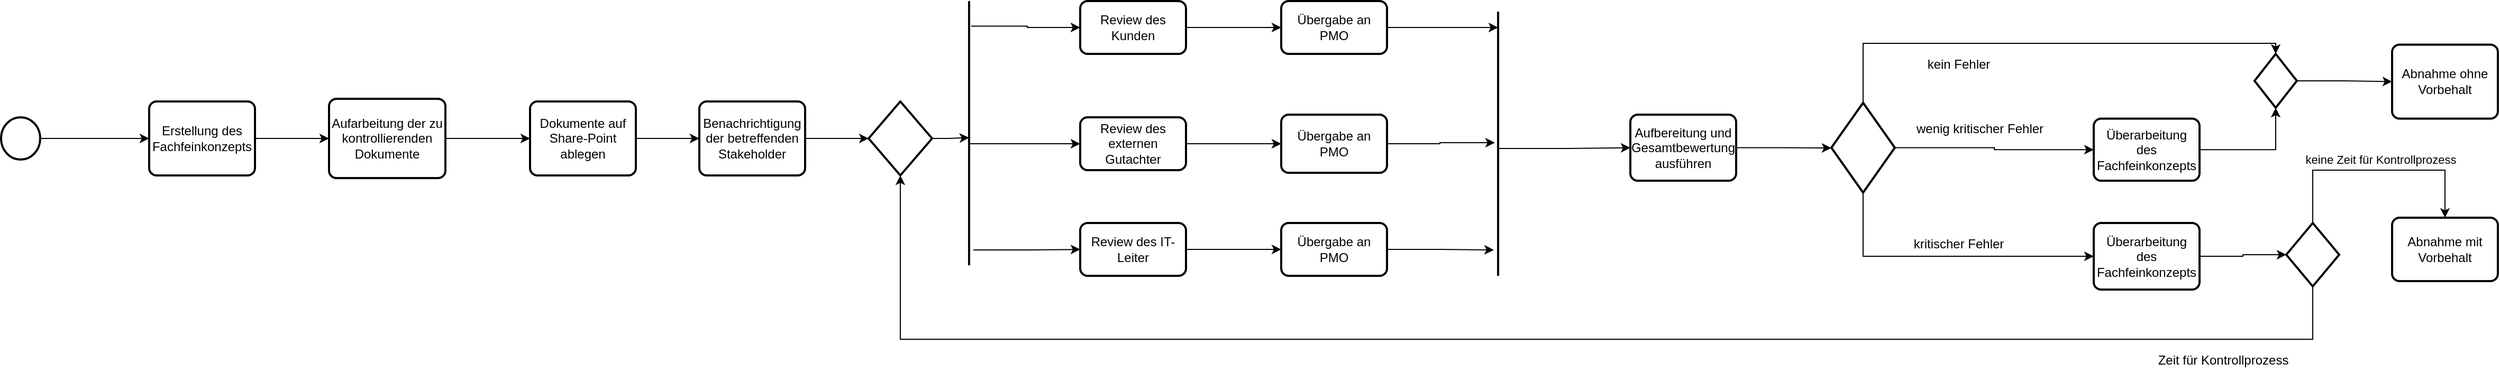 <mxfile version="15.5.0" type="github">
  <diagram id="C5RBs43oDa-KdzZeNtuy" name="Page-1">
    <mxGraphModel dx="1221" dy="681" grid="1" gridSize="10" guides="1" tooltips="1" connect="1" arrows="1" fold="1" page="1" pageScale="1" pageWidth="827" pageHeight="1169" math="0" shadow="0">
      <root>
        <mxCell id="WIyWlLk6GJQsqaUBKTNV-0" />
        <mxCell id="WIyWlLk6GJQsqaUBKTNV-1" parent="WIyWlLk6GJQsqaUBKTNV-0" />
        <mxCell id="Rqcq4zvR49fvZkb_9wGG-0" value="" style="strokeWidth=2;html=1;shape=mxgraph.flowchart.start_2;whiteSpace=wrap;" vertex="1" parent="WIyWlLk6GJQsqaUBKTNV-1">
          <mxGeometry x="40" y="120" width="37" height="40" as="geometry" />
        </mxCell>
        <mxCell id="Rqcq4zvR49fvZkb_9wGG-1" value="Erstellung des Fachfeinkonzepts" style="rounded=1;whiteSpace=wrap;html=1;absoluteArcSize=1;arcSize=14;strokeWidth=2;" vertex="1" parent="WIyWlLk6GJQsqaUBKTNV-1">
          <mxGeometry x="180" y="105" width="100" height="70" as="geometry" />
        </mxCell>
        <mxCell id="Rqcq4zvR49fvZkb_9wGG-3" value="" style="endArrow=classic;html=1;rounded=0;edgeStyle=orthogonalEdgeStyle;exitX=1;exitY=0.5;exitDx=0;exitDy=0;exitPerimeter=0;entryX=0;entryY=0.5;entryDx=0;entryDy=0;" edge="1" parent="WIyWlLk6GJQsqaUBKTNV-1" source="Rqcq4zvR49fvZkb_9wGG-0" target="Rqcq4zvR49fvZkb_9wGG-1">
          <mxGeometry width="50" height="50" relative="1" as="geometry">
            <mxPoint x="90" y="160" as="sourcePoint" />
            <mxPoint x="140" y="110" as="targetPoint" />
          </mxGeometry>
        </mxCell>
        <mxCell id="Rqcq4zvR49fvZkb_9wGG-4" value="Aufarbeitung der zu kontrollierenden Dokumente" style="rounded=1;whiteSpace=wrap;html=1;absoluteArcSize=1;arcSize=14;strokeWidth=2;" vertex="1" parent="WIyWlLk6GJQsqaUBKTNV-1">
          <mxGeometry x="350" y="102.5" width="110" height="75" as="geometry" />
        </mxCell>
        <mxCell id="Rqcq4zvR49fvZkb_9wGG-5" value="" style="endArrow=classic;html=1;rounded=0;edgeStyle=orthogonalEdgeStyle;exitX=1;exitY=0.5;exitDx=0;exitDy=0;entryX=0;entryY=0.5;entryDx=0;entryDy=0;" edge="1" parent="WIyWlLk6GJQsqaUBKTNV-1" source="Rqcq4zvR49fvZkb_9wGG-1" target="Rqcq4zvR49fvZkb_9wGG-4">
          <mxGeometry width="50" height="50" relative="1" as="geometry">
            <mxPoint x="290" y="280" as="sourcePoint" />
            <mxPoint x="340" y="230" as="targetPoint" />
          </mxGeometry>
        </mxCell>
        <mxCell id="Rqcq4zvR49fvZkb_9wGG-6" value="Dokumente auf Share-Point ablegen" style="rounded=1;whiteSpace=wrap;html=1;absoluteArcSize=1;arcSize=14;strokeWidth=2;" vertex="1" parent="WIyWlLk6GJQsqaUBKTNV-1">
          <mxGeometry x="540" y="105" width="100" height="70" as="geometry" />
        </mxCell>
        <mxCell id="Rqcq4zvR49fvZkb_9wGG-7" value="" style="endArrow=classic;html=1;rounded=0;edgeStyle=orthogonalEdgeStyle;exitX=1;exitY=0.5;exitDx=0;exitDy=0;entryX=0;entryY=0.5;entryDx=0;entryDy=0;" edge="1" parent="WIyWlLk6GJQsqaUBKTNV-1" source="Rqcq4zvR49fvZkb_9wGG-4" target="Rqcq4zvR49fvZkb_9wGG-6">
          <mxGeometry width="50" height="50" relative="1" as="geometry">
            <mxPoint x="480" y="280" as="sourcePoint" />
            <mxPoint x="530" y="230" as="targetPoint" />
          </mxGeometry>
        </mxCell>
        <mxCell id="Rqcq4zvR49fvZkb_9wGG-8" value="Benachrichtigung der betreffenden Stakeholder" style="rounded=1;whiteSpace=wrap;html=1;absoluteArcSize=1;arcSize=14;strokeWidth=2;" vertex="1" parent="WIyWlLk6GJQsqaUBKTNV-1">
          <mxGeometry x="700" y="105" width="100" height="70" as="geometry" />
        </mxCell>
        <mxCell id="Rqcq4zvR49fvZkb_9wGG-9" value="" style="endArrow=classic;html=1;rounded=0;edgeStyle=orthogonalEdgeStyle;exitX=1;exitY=0.5;exitDx=0;exitDy=0;entryX=0;entryY=0.5;entryDx=0;entryDy=0;" edge="1" parent="WIyWlLk6GJQsqaUBKTNV-1" source="Rqcq4zvR49fvZkb_9wGG-6" target="Rqcq4zvR49fvZkb_9wGG-8">
          <mxGeometry width="50" height="50" relative="1" as="geometry">
            <mxPoint x="640" y="320" as="sourcePoint" />
            <mxPoint x="690" y="270" as="targetPoint" />
          </mxGeometry>
        </mxCell>
        <mxCell id="Rqcq4zvR49fvZkb_9wGG-10" value="Review des Kunden" style="rounded=1;whiteSpace=wrap;html=1;absoluteArcSize=1;arcSize=14;strokeWidth=2;" vertex="1" parent="WIyWlLk6GJQsqaUBKTNV-1">
          <mxGeometry x="1060" y="10" width="100" height="50" as="geometry" />
        </mxCell>
        <mxCell id="Rqcq4zvR49fvZkb_9wGG-11" value="Review des externen Gutachter" style="rounded=1;whiteSpace=wrap;html=1;absoluteArcSize=1;arcSize=14;strokeWidth=2;" vertex="1" parent="WIyWlLk6GJQsqaUBKTNV-1">
          <mxGeometry x="1060" y="120" width="100" height="50" as="geometry" />
        </mxCell>
        <mxCell id="Rqcq4zvR49fvZkb_9wGG-12" value="Review des IT-Leiter" style="rounded=1;whiteSpace=wrap;html=1;absoluteArcSize=1;arcSize=14;strokeWidth=2;" vertex="1" parent="WIyWlLk6GJQsqaUBKTNV-1">
          <mxGeometry x="1060" y="220" width="100" height="50" as="geometry" />
        </mxCell>
        <mxCell id="Rqcq4zvR49fvZkb_9wGG-16" value="" style="line;strokeWidth=2;direction=south;html=1;" vertex="1" parent="WIyWlLk6GJQsqaUBKTNV-1">
          <mxGeometry x="950" y="10" width="10" height="250" as="geometry" />
        </mxCell>
        <mxCell id="Rqcq4zvR49fvZkb_9wGG-21" value="" style="endArrow=classic;html=1;rounded=0;edgeStyle=orthogonalEdgeStyle;entryX=0;entryY=0.5;entryDx=0;entryDy=0;exitX=0.095;exitY=0.312;exitDx=0;exitDy=0;exitPerimeter=0;" edge="1" parent="WIyWlLk6GJQsqaUBKTNV-1" source="Rqcq4zvR49fvZkb_9wGG-16" target="Rqcq4zvR49fvZkb_9wGG-10">
          <mxGeometry width="50" height="50" relative="1" as="geometry">
            <mxPoint x="1015" y="35" as="sourcePoint" />
            <mxPoint x="960" y="40" as="targetPoint" />
          </mxGeometry>
        </mxCell>
        <mxCell id="Rqcq4zvR49fvZkb_9wGG-24" value="" style="endArrow=classic;html=1;rounded=0;edgeStyle=orthogonalEdgeStyle;entryX=0;entryY=0.5;entryDx=0;entryDy=0;exitX=0.942;exitY=0.1;exitDx=0;exitDy=0;exitPerimeter=0;" edge="1" parent="WIyWlLk6GJQsqaUBKTNV-1" source="Rqcq4zvR49fvZkb_9wGG-16" target="Rqcq4zvR49fvZkb_9wGG-12">
          <mxGeometry width="50" height="50" relative="1" as="geometry">
            <mxPoint x="1010" y="340" as="sourcePoint" />
            <mxPoint x="1060" y="290" as="targetPoint" />
          </mxGeometry>
        </mxCell>
        <mxCell id="Rqcq4zvR49fvZkb_9wGG-25" value="" style="endArrow=classic;html=1;rounded=0;edgeStyle=orthogonalEdgeStyle;entryX=0;entryY=0.5;entryDx=0;entryDy=0;exitX=0.54;exitY=0.571;exitDx=0;exitDy=0;exitPerimeter=0;" edge="1" parent="WIyWlLk6GJQsqaUBKTNV-1" source="Rqcq4zvR49fvZkb_9wGG-16" target="Rqcq4zvR49fvZkb_9wGG-11">
          <mxGeometry width="50" height="50" relative="1" as="geometry">
            <mxPoint x="1050" y="130" as="sourcePoint" />
            <mxPoint x="1100" y="80" as="targetPoint" />
          </mxGeometry>
        </mxCell>
        <mxCell id="Rqcq4zvR49fvZkb_9wGG-26" value="Übergabe an PMO" style="rounded=1;whiteSpace=wrap;html=1;absoluteArcSize=1;arcSize=14;strokeWidth=2;" vertex="1" parent="WIyWlLk6GJQsqaUBKTNV-1">
          <mxGeometry x="1250" y="10" width="100" height="50" as="geometry" />
        </mxCell>
        <mxCell id="Rqcq4zvR49fvZkb_9wGG-27" value="Übergabe an PMO" style="rounded=1;whiteSpace=wrap;html=1;absoluteArcSize=1;arcSize=14;strokeWidth=2;" vertex="1" parent="WIyWlLk6GJQsqaUBKTNV-1">
          <mxGeometry x="1250" y="117.5" width="100" height="55" as="geometry" />
        </mxCell>
        <mxCell id="Rqcq4zvR49fvZkb_9wGG-28" value="Übergabe an PMO" style="rounded=1;whiteSpace=wrap;html=1;absoluteArcSize=1;arcSize=14;strokeWidth=2;" vertex="1" parent="WIyWlLk6GJQsqaUBKTNV-1">
          <mxGeometry x="1250" y="220" width="100" height="50" as="geometry" />
        </mxCell>
        <mxCell id="Rqcq4zvR49fvZkb_9wGG-29" value="" style="endArrow=classic;html=1;rounded=0;edgeStyle=orthogonalEdgeStyle;exitX=1;exitY=0.5;exitDx=0;exitDy=0;entryX=0;entryY=0.5;entryDx=0;entryDy=0;" edge="1" parent="WIyWlLk6GJQsqaUBKTNV-1" source="Rqcq4zvR49fvZkb_9wGG-10" target="Rqcq4zvR49fvZkb_9wGG-26">
          <mxGeometry width="50" height="50" relative="1" as="geometry">
            <mxPoint x="1170" y="50" as="sourcePoint" />
            <mxPoint x="1220" as="targetPoint" />
          </mxGeometry>
        </mxCell>
        <mxCell id="Rqcq4zvR49fvZkb_9wGG-30" value="" style="endArrow=classic;html=1;rounded=0;edgeStyle=orthogonalEdgeStyle;exitX=1;exitY=0.5;exitDx=0;exitDy=0;entryX=0;entryY=0.5;entryDx=0;entryDy=0;" edge="1" parent="WIyWlLk6GJQsqaUBKTNV-1" source="Rqcq4zvR49fvZkb_9wGG-11" target="Rqcq4zvR49fvZkb_9wGG-27">
          <mxGeometry width="50" height="50" relative="1" as="geometry">
            <mxPoint x="1170" y="180" as="sourcePoint" />
            <mxPoint x="1220" y="130" as="targetPoint" />
          </mxGeometry>
        </mxCell>
        <mxCell id="Rqcq4zvR49fvZkb_9wGG-31" value="" style="endArrow=classic;html=1;rounded=0;edgeStyle=orthogonalEdgeStyle;exitX=1;exitY=0.5;exitDx=0;exitDy=0;entryX=0;entryY=0.5;entryDx=0;entryDy=0;" edge="1" parent="WIyWlLk6GJQsqaUBKTNV-1" source="Rqcq4zvR49fvZkb_9wGG-12" target="Rqcq4zvR49fvZkb_9wGG-28">
          <mxGeometry width="50" height="50" relative="1" as="geometry">
            <mxPoint x="1160" y="340" as="sourcePoint" />
            <mxPoint x="1210" y="290" as="targetPoint" />
          </mxGeometry>
        </mxCell>
        <mxCell id="Rqcq4zvR49fvZkb_9wGG-32" value="" style="line;strokeWidth=2;direction=south;html=1;" vertex="1" parent="WIyWlLk6GJQsqaUBKTNV-1">
          <mxGeometry x="1450" y="20" width="10" height="250" as="geometry" />
        </mxCell>
        <mxCell id="Rqcq4zvR49fvZkb_9wGG-33" value="" style="endArrow=classic;html=1;rounded=0;edgeStyle=orthogonalEdgeStyle;exitX=1;exitY=0.5;exitDx=0;exitDy=0;" edge="1" parent="WIyWlLk6GJQsqaUBKTNV-1" source="Rqcq4zvR49fvZkb_9wGG-26">
          <mxGeometry width="50" height="50" relative="1" as="geometry">
            <mxPoint x="1380" y="410" as="sourcePoint" />
            <mxPoint x="1455" y="35" as="targetPoint" />
          </mxGeometry>
        </mxCell>
        <mxCell id="Rqcq4zvR49fvZkb_9wGG-34" value="" style="endArrow=classic;html=1;rounded=0;edgeStyle=orthogonalEdgeStyle;exitX=1;exitY=0.5;exitDx=0;exitDy=0;entryX=0.496;entryY=0.806;entryDx=0;entryDy=0;entryPerimeter=0;" edge="1" parent="WIyWlLk6GJQsqaUBKTNV-1" source="Rqcq4zvR49fvZkb_9wGG-27" target="Rqcq4zvR49fvZkb_9wGG-32">
          <mxGeometry width="50" height="50" relative="1" as="geometry">
            <mxPoint x="1120" y="130" as="sourcePoint" />
            <mxPoint x="1170" y="80" as="targetPoint" />
          </mxGeometry>
        </mxCell>
        <mxCell id="Rqcq4zvR49fvZkb_9wGG-36" value="" style="endArrow=classic;html=1;rounded=0;edgeStyle=orthogonalEdgeStyle;exitX=1;exitY=0.5;exitDx=0;exitDy=0;entryX=0.902;entryY=0.9;entryDx=0;entryDy=0;entryPerimeter=0;" edge="1" parent="WIyWlLk6GJQsqaUBKTNV-1" source="Rqcq4zvR49fvZkb_9wGG-28" target="Rqcq4zvR49fvZkb_9wGG-32">
          <mxGeometry width="50" height="50" relative="1" as="geometry">
            <mxPoint x="1360" y="350" as="sourcePoint" />
            <mxPoint x="1410" y="300" as="targetPoint" />
          </mxGeometry>
        </mxCell>
        <mxCell id="Rqcq4zvR49fvZkb_9wGG-37" value="Aufbereitung und Gesamtbewertung ausführen" style="rounded=1;whiteSpace=wrap;html=1;absoluteArcSize=1;arcSize=14;strokeWidth=2;" vertex="1" parent="WIyWlLk6GJQsqaUBKTNV-1">
          <mxGeometry x="1580" y="117.5" width="100" height="62.5" as="geometry" />
        </mxCell>
        <mxCell id="Rqcq4zvR49fvZkb_9wGG-39" value="" style="endArrow=classic;html=1;rounded=0;edgeStyle=orthogonalEdgeStyle;entryX=0;entryY=0.5;entryDx=0;entryDy=0;exitX=0.518;exitY=0.429;exitDx=0;exitDy=0;exitPerimeter=0;" edge="1" parent="WIyWlLk6GJQsqaUBKTNV-1" source="Rqcq4zvR49fvZkb_9wGG-32" target="Rqcq4zvR49fvZkb_9wGG-37">
          <mxGeometry width="50" height="50" relative="1" as="geometry">
            <mxPoint x="1490" y="180" as="sourcePoint" />
            <mxPoint x="1540" y="130" as="targetPoint" />
          </mxGeometry>
        </mxCell>
        <mxCell id="Rqcq4zvR49fvZkb_9wGG-40" value="" style="strokeWidth=2;html=1;shape=mxgraph.flowchart.decision;whiteSpace=wrap;" vertex="1" parent="WIyWlLk6GJQsqaUBKTNV-1">
          <mxGeometry x="1770" y="106.25" width="60" height="85" as="geometry" />
        </mxCell>
        <mxCell id="Rqcq4zvR49fvZkb_9wGG-41" value="" style="endArrow=classic;html=1;rounded=0;edgeStyle=orthogonalEdgeStyle;exitX=1;exitY=0.5;exitDx=0;exitDy=0;" edge="1" parent="WIyWlLk6GJQsqaUBKTNV-1" source="Rqcq4zvR49fvZkb_9wGG-37">
          <mxGeometry width="50" height="50" relative="1" as="geometry">
            <mxPoint x="1720" y="290" as="sourcePoint" />
            <mxPoint x="1770" y="149" as="targetPoint" />
          </mxGeometry>
        </mxCell>
        <mxCell id="Rqcq4zvR49fvZkb_9wGG-42" value="" style="endArrow=classic;html=1;rounded=0;edgeStyle=orthogonalEdgeStyle;exitX=0.5;exitY=0;exitDx=0;exitDy=0;exitPerimeter=0;entryX=0.5;entryY=0;entryDx=0;entryDy=0;entryPerimeter=0;" edge="1" parent="WIyWlLk6GJQsqaUBKTNV-1" source="Rqcq4zvR49fvZkb_9wGG-40" target="Rqcq4zvR49fvZkb_9wGG-58">
          <mxGeometry width="50" height="50" relative="1" as="geometry">
            <mxPoint x="1940" y="100" as="sourcePoint" />
            <mxPoint x="1930" y="70" as="targetPoint" />
          </mxGeometry>
        </mxCell>
        <mxCell id="Rqcq4zvR49fvZkb_9wGG-43" value="kein Fehler" style="text;html=1;align=center;verticalAlign=middle;resizable=0;points=[];autosize=1;strokeColor=none;fillColor=none;" vertex="1" parent="WIyWlLk6GJQsqaUBKTNV-1">
          <mxGeometry x="1855" y="60" width="70" height="20" as="geometry" />
        </mxCell>
        <mxCell id="Rqcq4zvR49fvZkb_9wGG-44" value="" style="endArrow=classic;html=1;rounded=0;edgeStyle=orthogonalEdgeStyle;exitX=1;exitY=0.5;exitDx=0;exitDy=0;exitPerimeter=0;entryX=0;entryY=0.5;entryDx=0;entryDy=0;" edge="1" parent="WIyWlLk6GJQsqaUBKTNV-1" source="Rqcq4zvR49fvZkb_9wGG-40" target="Rqcq4zvR49fvZkb_9wGG-56">
          <mxGeometry width="50" height="50" relative="1" as="geometry">
            <mxPoint x="1870" y="180" as="sourcePoint" />
            <mxPoint x="1960" y="149" as="targetPoint" />
          </mxGeometry>
        </mxCell>
        <mxCell id="Rqcq4zvR49fvZkb_9wGG-45" value="wenig kritischer Fehler" style="text;html=1;align=center;verticalAlign=middle;resizable=0;points=[];autosize=1;strokeColor=none;fillColor=none;" vertex="1" parent="WIyWlLk6GJQsqaUBKTNV-1">
          <mxGeometry x="1840" y="121.25" width="140" height="20" as="geometry" />
        </mxCell>
        <mxCell id="Rqcq4zvR49fvZkb_9wGG-46" value="" style="endArrow=classic;html=1;rounded=0;edgeStyle=orthogonalEdgeStyle;exitX=0.5;exitY=1;exitDx=0;exitDy=0;exitPerimeter=0;entryX=0;entryY=0.5;entryDx=0;entryDy=0;" edge="1" parent="WIyWlLk6GJQsqaUBKTNV-1" source="Rqcq4zvR49fvZkb_9wGG-40" target="Rqcq4zvR49fvZkb_9wGG-49">
          <mxGeometry width="50" height="50" relative="1" as="geometry">
            <mxPoint x="1850" y="240" as="sourcePoint" />
            <mxPoint x="1950" y="230" as="targetPoint" />
            <Array as="points">
              <mxPoint x="1800" y="252" />
            </Array>
          </mxGeometry>
        </mxCell>
        <mxCell id="Rqcq4zvR49fvZkb_9wGG-47" value="kritischer Fehler" style="text;html=1;align=center;verticalAlign=middle;resizable=0;points=[];autosize=1;strokeColor=none;fillColor=none;" vertex="1" parent="WIyWlLk6GJQsqaUBKTNV-1">
          <mxGeometry x="1840" y="230" width="100" height="20" as="geometry" />
        </mxCell>
        <mxCell id="Rqcq4zvR49fvZkb_9wGG-49" value="Überarbeitung des Fachfeinkonzepts" style="rounded=1;whiteSpace=wrap;html=1;absoluteArcSize=1;arcSize=14;strokeWidth=2;" vertex="1" parent="WIyWlLk6GJQsqaUBKTNV-1">
          <mxGeometry x="2018" y="220" width="100" height="63" as="geometry" />
        </mxCell>
        <mxCell id="Rqcq4zvR49fvZkb_9wGG-50" value="" style="strokeWidth=2;html=1;shape=mxgraph.flowchart.decision;whiteSpace=wrap;" vertex="1" parent="WIyWlLk6GJQsqaUBKTNV-1">
          <mxGeometry x="860" y="105" width="60" height="70" as="geometry" />
        </mxCell>
        <mxCell id="Rqcq4zvR49fvZkb_9wGG-53" value="" style="endArrow=classic;html=1;rounded=0;edgeStyle=orthogonalEdgeStyle;entryX=0;entryY=0.5;entryDx=0;entryDy=0;entryPerimeter=0;exitX=1;exitY=0.5;exitDx=0;exitDy=0;" edge="1" parent="WIyWlLk6GJQsqaUBKTNV-1" source="Rqcq4zvR49fvZkb_9wGG-8" target="Rqcq4zvR49fvZkb_9wGG-50">
          <mxGeometry width="50" height="50" relative="1" as="geometry">
            <mxPoint x="820" y="240" as="sourcePoint" />
            <mxPoint x="880" y="210" as="targetPoint" />
          </mxGeometry>
        </mxCell>
        <mxCell id="Rqcq4zvR49fvZkb_9wGG-54" value="" style="endArrow=classic;html=1;rounded=0;edgeStyle=orthogonalEdgeStyle;exitX=1;exitY=0.5;exitDx=0;exitDy=0;exitPerimeter=0;entryX=0.517;entryY=0.5;entryDx=0;entryDy=0;entryPerimeter=0;" edge="1" parent="WIyWlLk6GJQsqaUBKTNV-1" source="Rqcq4zvR49fvZkb_9wGG-50" target="Rqcq4zvR49fvZkb_9wGG-16">
          <mxGeometry width="50" height="50" relative="1" as="geometry">
            <mxPoint x="880" y="280" as="sourcePoint" />
            <mxPoint x="930" y="230" as="targetPoint" />
          </mxGeometry>
        </mxCell>
        <mxCell id="Rqcq4zvR49fvZkb_9wGG-55" value="" style="endArrow=classic;html=1;rounded=0;edgeStyle=orthogonalEdgeStyle;entryX=0.5;entryY=1;entryDx=0;entryDy=0;entryPerimeter=0;exitX=0.5;exitY=1;exitDx=0;exitDy=0;exitPerimeter=0;" edge="1" parent="WIyWlLk6GJQsqaUBKTNV-1" source="Rqcq4zvR49fvZkb_9wGG-61" target="Rqcq4zvR49fvZkb_9wGG-50">
          <mxGeometry width="50" height="50" relative="1" as="geometry">
            <mxPoint x="2080" y="293" as="sourcePoint" />
            <mxPoint x="930" y="320" as="targetPoint" />
            <Array as="points">
              <mxPoint x="2225" y="330" />
              <mxPoint x="890" y="330" />
            </Array>
          </mxGeometry>
        </mxCell>
        <mxCell id="Rqcq4zvR49fvZkb_9wGG-56" value="Überarbeitung des Fachfeinkonzepts" style="rounded=1;whiteSpace=wrap;html=1;absoluteArcSize=1;arcSize=14;strokeWidth=2;" vertex="1" parent="WIyWlLk6GJQsqaUBKTNV-1">
          <mxGeometry x="2018" y="121.25" width="100" height="58.75" as="geometry" />
        </mxCell>
        <mxCell id="Rqcq4zvR49fvZkb_9wGG-57" value="Abnahme ohne Vorbehalt" style="rounded=1;whiteSpace=wrap;html=1;absoluteArcSize=1;arcSize=14;strokeWidth=2;" vertex="1" parent="WIyWlLk6GJQsqaUBKTNV-1">
          <mxGeometry x="2300" y="51.25" width="100" height="70" as="geometry" />
        </mxCell>
        <mxCell id="Rqcq4zvR49fvZkb_9wGG-58" value="" style="strokeWidth=2;html=1;shape=mxgraph.flowchart.decision;whiteSpace=wrap;" vertex="1" parent="WIyWlLk6GJQsqaUBKTNV-1">
          <mxGeometry x="2170" y="60" width="40" height="51" as="geometry" />
        </mxCell>
        <mxCell id="Rqcq4zvR49fvZkb_9wGG-59" value="" style="endArrow=classic;html=1;rounded=0;edgeStyle=orthogonalEdgeStyle;exitX=1;exitY=0.5;exitDx=0;exitDy=0;entryX=0.5;entryY=1;entryDx=0;entryDy=0;entryPerimeter=0;" edge="1" parent="WIyWlLk6GJQsqaUBKTNV-1" source="Rqcq4zvR49fvZkb_9wGG-56" target="Rqcq4zvR49fvZkb_9wGG-58">
          <mxGeometry width="50" height="50" relative="1" as="geometry">
            <mxPoint x="2180" y="190" as="sourcePoint" />
            <mxPoint x="2230" y="140" as="targetPoint" />
          </mxGeometry>
        </mxCell>
        <mxCell id="Rqcq4zvR49fvZkb_9wGG-60" value="" style="endArrow=classic;html=1;rounded=0;edgeStyle=orthogonalEdgeStyle;exitX=1;exitY=0.5;exitDx=0;exitDy=0;exitPerimeter=0;entryX=0;entryY=0.5;entryDx=0;entryDy=0;" edge="1" parent="WIyWlLk6GJQsqaUBKTNV-1" source="Rqcq4zvR49fvZkb_9wGG-58" target="Rqcq4zvR49fvZkb_9wGG-57">
          <mxGeometry width="50" height="50" relative="1" as="geometry">
            <mxPoint x="2230" y="104.94" as="sourcePoint" />
            <mxPoint x="2280" y="54.94" as="targetPoint" />
          </mxGeometry>
        </mxCell>
        <mxCell id="Rqcq4zvR49fvZkb_9wGG-61" value="" style="strokeWidth=2;html=1;shape=mxgraph.flowchart.decision;whiteSpace=wrap;" vertex="1" parent="WIyWlLk6GJQsqaUBKTNV-1">
          <mxGeometry x="2200" y="220" width="50" height="60" as="geometry" />
        </mxCell>
        <mxCell id="Rqcq4zvR49fvZkb_9wGG-63" value="" style="endArrow=classic;html=1;rounded=0;edgeStyle=orthogonalEdgeStyle;exitX=1;exitY=0.5;exitDx=0;exitDy=0;entryX=0;entryY=0.5;entryDx=0;entryDy=0;entryPerimeter=0;" edge="1" parent="WIyWlLk6GJQsqaUBKTNV-1" source="Rqcq4zvR49fvZkb_9wGG-49" target="Rqcq4zvR49fvZkb_9wGG-61">
          <mxGeometry width="50" height="50" relative="1" as="geometry">
            <mxPoint x="2140" y="270" as="sourcePoint" />
            <mxPoint x="2190" y="220" as="targetPoint" />
          </mxGeometry>
        </mxCell>
        <mxCell id="Rqcq4zvR49fvZkb_9wGG-64" value="Zeit für Kontrollprozess" style="text;html=1;align=center;verticalAlign=middle;resizable=0;points=[];autosize=1;strokeColor=none;fillColor=none;" vertex="1" parent="WIyWlLk6GJQsqaUBKTNV-1">
          <mxGeometry x="2070" y="340" width="140" height="20" as="geometry" />
        </mxCell>
        <mxCell id="Rqcq4zvR49fvZkb_9wGG-67" value="Abnahme mit Vorbehalt" style="rounded=1;whiteSpace=wrap;html=1;absoluteArcSize=1;arcSize=14;strokeWidth=2;" vertex="1" parent="WIyWlLk6GJQsqaUBKTNV-1">
          <mxGeometry x="2300" y="215" width="100" height="60" as="geometry" />
        </mxCell>
        <mxCell id="Rqcq4zvR49fvZkb_9wGG-68" value="" style="edgeStyle=elbowEdgeStyle;elbow=vertical;endArrow=classic;html=1;rounded=0;exitX=0.5;exitY=0;exitDx=0;exitDy=0;exitPerimeter=0;entryX=0.5;entryY=0;entryDx=0;entryDy=0;" edge="1" parent="WIyWlLk6GJQsqaUBKTNV-1" source="Rqcq4zvR49fvZkb_9wGG-61" target="Rqcq4zvR49fvZkb_9wGG-67">
          <mxGeometry width="50" height="50" relative="1" as="geometry">
            <mxPoint x="2260" y="190" as="sourcePoint" />
            <mxPoint x="2310" y="140" as="targetPoint" />
            <Array as="points">
              <mxPoint x="2290" y="170" />
            </Array>
          </mxGeometry>
        </mxCell>
        <mxCell id="Rqcq4zvR49fvZkb_9wGG-69" value="keine Zeit für Kontrollprozess" style="edgeLabel;html=1;align=center;verticalAlign=middle;resizable=0;points=[];" vertex="1" connectable="0" parent="Rqcq4zvR49fvZkb_9wGG-68">
          <mxGeometry x="-0.181" y="-11" relative="1" as="geometry">
            <mxPoint x="24" y="-21" as="offset" />
          </mxGeometry>
        </mxCell>
      </root>
    </mxGraphModel>
  </diagram>
</mxfile>

